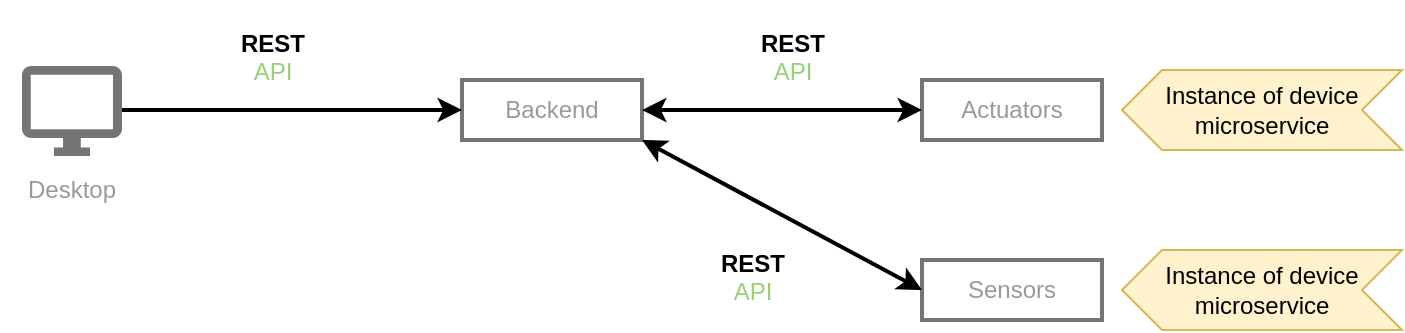 <mxfile version="13.9.8" type="device"><diagram id="_6O7HueCH-gYyM2wG5jC" name="Page-1"><mxGraphModel dx="888" dy="538" grid="1" gridSize="10" guides="1" tooltips="1" connect="1" arrows="1" fold="1" page="1" pageScale="1" pageWidth="850" pageHeight="1100" math="0" shadow="0"><root><mxCell id="0"/><mxCell id="1" parent="0"/><mxCell id="X6QFYbjVA7sRHyIqmzQN-4" value="Desktop" style="shadow=0;strokeWidth=1;rounded=1;absoluteArcSize=1;arcSize=2;labelPosition=center;verticalLabelPosition=middle;align=center;verticalAlign=bottom;spacingLeft=0;fontColor=#999999;fontSize=12;whiteSpace=wrap;spacingBottom=2;strokeColor=#FFFFFF;" parent="1" vertex="1"><mxGeometry x="50" y="100.5" width="70" height="85" as="geometry"/></mxCell><mxCell id="X6QFYbjVA7sRHyIqmzQN-5" value="" style="dashed=0;connectable=0;html=1;fillColor=#757575;strokeColor=none;shape=mxgraph.gcp2.desktop;part=1;" parent="X6QFYbjVA7sRHyIqmzQN-4" vertex="1"><mxGeometry x="0.5" width="50" height="45" relative="1" as="geometry"><mxPoint x="-25" y="12.5" as="offset"/></mxGeometry></mxCell><mxCell id="X6QFYbjVA7sRHyIqmzQN-17" value="&lt;font color=&quot;#999999&quot;&gt;Actuators&lt;/font&gt;" style="rounded=0;whiteSpace=wrap;html=1;shadow=0;strokeWidth=2;strokeColor=#757575;" parent="1" vertex="1"><mxGeometry x="510" y="120" width="90" height="30" as="geometry"/></mxCell><mxCell id="X6QFYbjVA7sRHyIqmzQN-32" value="" style="group" parent="1" vertex="1" connectable="0"><mxGeometry x="160" y="80" width="51" height="52" as="geometry"/></mxCell><mxCell id="X6QFYbjVA7sRHyIqmzQN-30" value="" style="shape=image;html=1;verticalAlign=top;verticalLabelPosition=bottom;labelBackgroundColor=#ffffff;imageAspect=0;aspect=fixed;image=https://cdn4.iconfinder.com/data/icons/spirit20/post-it.png;shadow=0;strokeColor=#757575;strokeWidth=1;" parent="X6QFYbjVA7sRHyIqmzQN-32" vertex="1"><mxGeometry width="51" height="51" as="geometry"/></mxCell><mxCell id="X6QFYbjVA7sRHyIqmzQN-25" value="&lt;div align=&quot;center&quot;&gt;&lt;b&gt;REST&lt;/b&gt;&lt;/div&gt;&lt;div align=&quot;center&quot;&gt;&lt;b&gt;&lt;/b&gt;&lt;font color=&quot;#97D077&quot;&gt;API&lt;/font&gt;&lt;/div&gt; " style="text;whiteSpace=wrap;html=1;align=center;" parent="X6QFYbjVA7sRHyIqmzQN-32" vertex="1"><mxGeometry x="9.048" y="8.065" width="32.903" height="33.548" as="geometry"/></mxCell><mxCell id="X6QFYbjVA7sRHyIqmzQN-58" value="&lt;font color=&quot;#999999&quot;&gt;Backend&lt;/font&gt;" style="rounded=0;whiteSpace=wrap;html=1;shadow=0;strokeWidth=2;strokeColor=#757575;" parent="1" vertex="1"><mxGeometry x="280" y="120" width="90" height="30" as="geometry"/></mxCell><mxCell id="X6QFYbjVA7sRHyIqmzQN-59" value="&lt;font color=&quot;#999999&quot;&gt;Sensors&lt;br&gt;&lt;/font&gt;" style="rounded=0;whiteSpace=wrap;html=1;shadow=0;strokeWidth=2;strokeColor=#757575;" parent="1" vertex="1"><mxGeometry x="510" y="210" width="90" height="30" as="geometry"/></mxCell><mxCell id="X6QFYbjVA7sRHyIqmzQN-63" value="" style="endArrow=classic;startArrow=classic;html=1;strokeWidth=2;entryX=0;entryY=0.5;entryDx=0;entryDy=0;exitX=1;exitY=1;exitDx=0;exitDy=0;" parent="1" source="X6QFYbjVA7sRHyIqmzQN-58" target="X6QFYbjVA7sRHyIqmzQN-59" edge="1"><mxGeometry width="50" height="50" relative="1" as="geometry"><mxPoint x="430" y="147.5" as="sourcePoint"/><mxPoint x="510" y="147.5" as="targetPoint"/></mxGeometry></mxCell><mxCell id="X6QFYbjVA7sRHyIqmzQN-45" value="" style="group" parent="1" vertex="1" connectable="0"><mxGeometry x="420" y="80" width="51" height="52" as="geometry"/></mxCell><mxCell id="X6QFYbjVA7sRHyIqmzQN-46" value="" style="shape=image;html=1;verticalAlign=top;verticalLabelPosition=bottom;labelBackgroundColor=#ffffff;imageAspect=0;aspect=fixed;image=https://cdn4.iconfinder.com/data/icons/spirit20/post-it.png;shadow=0;strokeColor=#757575;strokeWidth=1;" parent="X6QFYbjVA7sRHyIqmzQN-45" vertex="1"><mxGeometry width="51" height="51" as="geometry"/></mxCell><mxCell id="X6QFYbjVA7sRHyIqmzQN-47" value="&lt;div align=&quot;center&quot;&gt;&lt;b&gt;REST&lt;/b&gt;&lt;/div&gt;&lt;div align=&quot;center&quot;&gt;&lt;b&gt;&lt;/b&gt;&lt;font color=&quot;#97D077&quot;&gt;API&lt;/font&gt;&lt;/div&gt; " style="text;whiteSpace=wrap;html=1;align=center;" parent="X6QFYbjVA7sRHyIqmzQN-45" vertex="1"><mxGeometry x="9.048" y="8.065" width="32.903" height="33.548" as="geometry"/></mxCell><mxCell id="X6QFYbjVA7sRHyIqmzQN-65" value="" style="endArrow=classic;startArrow=classic;html=1;strokeWidth=2;entryX=0;entryY=0.5;entryDx=0;entryDy=0;exitX=1;exitY=0.5;exitDx=0;exitDy=0;" parent="1" source="X6QFYbjVA7sRHyIqmzQN-58" target="X6QFYbjVA7sRHyIqmzQN-17" edge="1"><mxGeometry width="50" height="50" relative="1" as="geometry"><mxPoint x="397" y="134.5" as="sourcePoint"/><mxPoint x="500" y="135" as="targetPoint"/></mxGeometry></mxCell><mxCell id="X6QFYbjVA7sRHyIqmzQN-66" value="" style="endArrow=classic;html=1;strokeWidth=2;" parent="1" edge="1"><mxGeometry width="50" height="50" relative="1" as="geometry"><mxPoint x="110" y="135" as="sourcePoint"/><mxPoint x="280" y="135" as="targetPoint"/></mxGeometry></mxCell><mxCell id="X6QFYbjVA7sRHyIqmzQN-68" value="" style="group" parent="1" vertex="1" connectable="0"><mxGeometry x="400" y="190" width="51" height="52" as="geometry"/></mxCell><mxCell id="X6QFYbjVA7sRHyIqmzQN-69" value="" style="shape=image;html=1;verticalAlign=top;verticalLabelPosition=bottom;labelBackgroundColor=#ffffff;imageAspect=0;aspect=fixed;image=https://cdn4.iconfinder.com/data/icons/spirit20/post-it.png;shadow=0;strokeColor=#757575;strokeWidth=1;" parent="X6QFYbjVA7sRHyIqmzQN-68" vertex="1"><mxGeometry width="51" height="51" as="geometry"/></mxCell><mxCell id="X6QFYbjVA7sRHyIqmzQN-70" value="&lt;div align=&quot;center&quot;&gt;&lt;b&gt;REST&lt;/b&gt;&lt;/div&gt;&lt;div align=&quot;center&quot;&gt;&lt;b&gt;&lt;/b&gt;&lt;font color=&quot;#97D077&quot;&gt;API&lt;/font&gt;&lt;/div&gt; " style="text;whiteSpace=wrap;html=1;align=center;" parent="X6QFYbjVA7sRHyIqmzQN-68" vertex="1"><mxGeometry x="9.048" y="8.065" width="32.903" height="33.548" as="geometry"/></mxCell><mxCell id="YF3jGYVlaPyaUlHzTDBz-1" value="Instance of device microservice" style="shape=step;perimeter=stepPerimeter;whiteSpace=wrap;html=1;fixedSize=1;strokeColor=#d6b656;fillColor=#fff2cc;direction=west;" vertex="1" parent="1"><mxGeometry x="610" y="115" width="140" height="40" as="geometry"/></mxCell><mxCell id="YF3jGYVlaPyaUlHzTDBz-2" value="Instance of device microservice" style="shape=step;perimeter=stepPerimeter;whiteSpace=wrap;html=1;fixedSize=1;strokeColor=#d6b656;fillColor=#fff2cc;direction=west;" vertex="1" parent="1"><mxGeometry x="610" y="205" width="140" height="40" as="geometry"/></mxCell></root></mxGraphModel></diagram></mxfile>